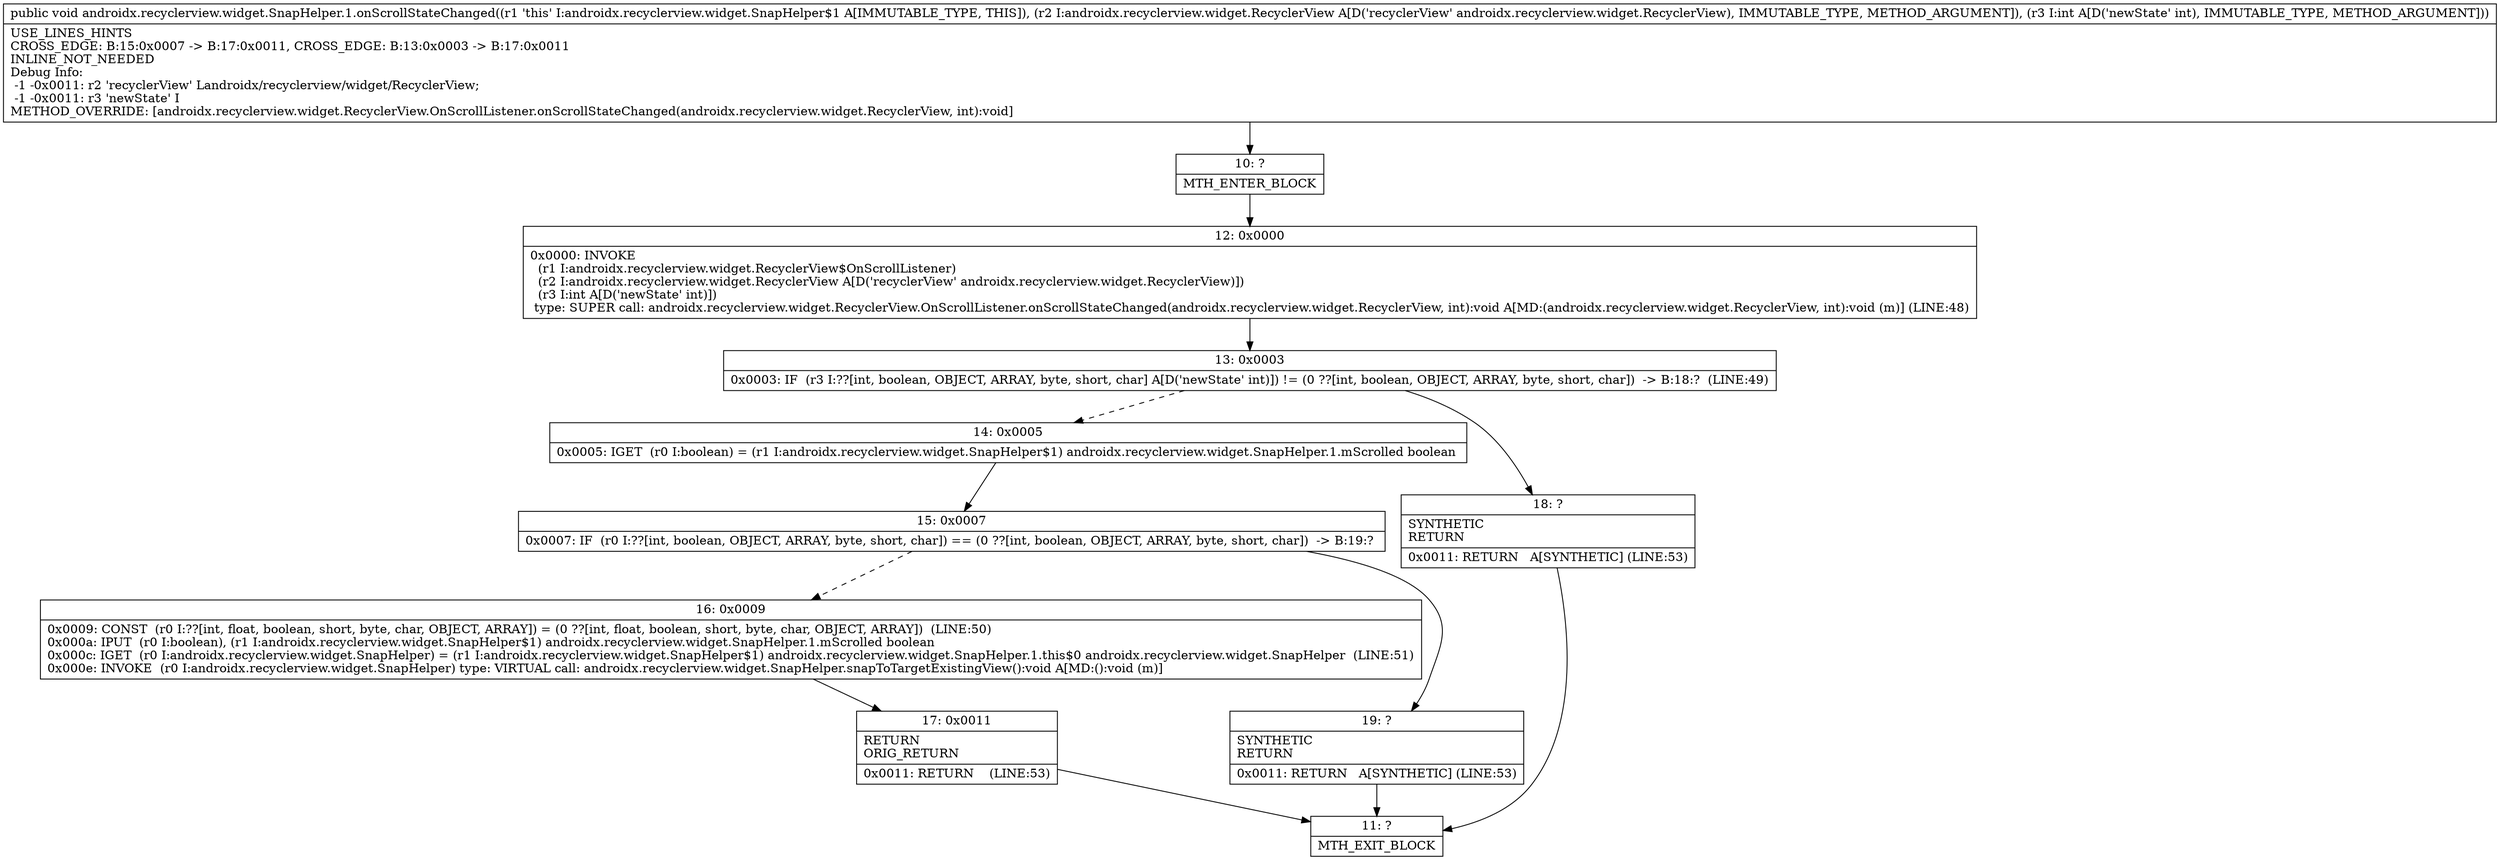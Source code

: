 digraph "CFG forandroidx.recyclerview.widget.SnapHelper.1.onScrollStateChanged(Landroidx\/recyclerview\/widget\/RecyclerView;I)V" {
Node_10 [shape=record,label="{10\:\ ?|MTH_ENTER_BLOCK\l}"];
Node_12 [shape=record,label="{12\:\ 0x0000|0x0000: INVOKE  \l  (r1 I:androidx.recyclerview.widget.RecyclerView$OnScrollListener)\l  (r2 I:androidx.recyclerview.widget.RecyclerView A[D('recyclerView' androidx.recyclerview.widget.RecyclerView)])\l  (r3 I:int A[D('newState' int)])\l type: SUPER call: androidx.recyclerview.widget.RecyclerView.OnScrollListener.onScrollStateChanged(androidx.recyclerview.widget.RecyclerView, int):void A[MD:(androidx.recyclerview.widget.RecyclerView, int):void (m)] (LINE:48)\l}"];
Node_13 [shape=record,label="{13\:\ 0x0003|0x0003: IF  (r3 I:??[int, boolean, OBJECT, ARRAY, byte, short, char] A[D('newState' int)]) != (0 ??[int, boolean, OBJECT, ARRAY, byte, short, char])  \-\> B:18:?  (LINE:49)\l}"];
Node_14 [shape=record,label="{14\:\ 0x0005|0x0005: IGET  (r0 I:boolean) = (r1 I:androidx.recyclerview.widget.SnapHelper$1) androidx.recyclerview.widget.SnapHelper.1.mScrolled boolean \l}"];
Node_15 [shape=record,label="{15\:\ 0x0007|0x0007: IF  (r0 I:??[int, boolean, OBJECT, ARRAY, byte, short, char]) == (0 ??[int, boolean, OBJECT, ARRAY, byte, short, char])  \-\> B:19:? \l}"];
Node_16 [shape=record,label="{16\:\ 0x0009|0x0009: CONST  (r0 I:??[int, float, boolean, short, byte, char, OBJECT, ARRAY]) = (0 ??[int, float, boolean, short, byte, char, OBJECT, ARRAY])  (LINE:50)\l0x000a: IPUT  (r0 I:boolean), (r1 I:androidx.recyclerview.widget.SnapHelper$1) androidx.recyclerview.widget.SnapHelper.1.mScrolled boolean \l0x000c: IGET  (r0 I:androidx.recyclerview.widget.SnapHelper) = (r1 I:androidx.recyclerview.widget.SnapHelper$1) androidx.recyclerview.widget.SnapHelper.1.this$0 androidx.recyclerview.widget.SnapHelper  (LINE:51)\l0x000e: INVOKE  (r0 I:androidx.recyclerview.widget.SnapHelper) type: VIRTUAL call: androidx.recyclerview.widget.SnapHelper.snapToTargetExistingView():void A[MD:():void (m)]\l}"];
Node_17 [shape=record,label="{17\:\ 0x0011|RETURN\lORIG_RETURN\l|0x0011: RETURN    (LINE:53)\l}"];
Node_11 [shape=record,label="{11\:\ ?|MTH_EXIT_BLOCK\l}"];
Node_19 [shape=record,label="{19\:\ ?|SYNTHETIC\lRETURN\l|0x0011: RETURN   A[SYNTHETIC] (LINE:53)\l}"];
Node_18 [shape=record,label="{18\:\ ?|SYNTHETIC\lRETURN\l|0x0011: RETURN   A[SYNTHETIC] (LINE:53)\l}"];
MethodNode[shape=record,label="{public void androidx.recyclerview.widget.SnapHelper.1.onScrollStateChanged((r1 'this' I:androidx.recyclerview.widget.SnapHelper$1 A[IMMUTABLE_TYPE, THIS]), (r2 I:androidx.recyclerview.widget.RecyclerView A[D('recyclerView' androidx.recyclerview.widget.RecyclerView), IMMUTABLE_TYPE, METHOD_ARGUMENT]), (r3 I:int A[D('newState' int), IMMUTABLE_TYPE, METHOD_ARGUMENT]))  | USE_LINES_HINTS\lCROSS_EDGE: B:15:0x0007 \-\> B:17:0x0011, CROSS_EDGE: B:13:0x0003 \-\> B:17:0x0011\lINLINE_NOT_NEEDED\lDebug Info:\l  \-1 \-0x0011: r2 'recyclerView' Landroidx\/recyclerview\/widget\/RecyclerView;\l  \-1 \-0x0011: r3 'newState' I\lMETHOD_OVERRIDE: [androidx.recyclerview.widget.RecyclerView.OnScrollListener.onScrollStateChanged(androidx.recyclerview.widget.RecyclerView, int):void]\l}"];
MethodNode -> Node_10;Node_10 -> Node_12;
Node_12 -> Node_13;
Node_13 -> Node_14[style=dashed];
Node_13 -> Node_18;
Node_14 -> Node_15;
Node_15 -> Node_16[style=dashed];
Node_15 -> Node_19;
Node_16 -> Node_17;
Node_17 -> Node_11;
Node_19 -> Node_11;
Node_18 -> Node_11;
}

